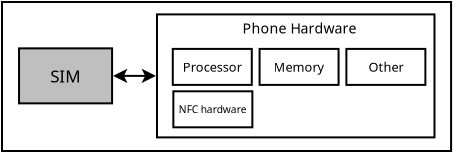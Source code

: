 <?xml version="1.0" encoding="UTF-8"?>
<dia:diagram xmlns:dia="http://www.lysator.liu.se/~alla/dia/">
  <dia:layer name="Background" visible="true" active="true">
    <dia:object type="Standard - Box" version="0" id="O0">
      <dia:attribute name="obj_pos">
        <dia:point val="16.045,3.6"/>
      </dia:attribute>
      <dia:attribute name="obj_bb">
        <dia:rectangle val="15.995,3.55;38.549,11.1"/>
      </dia:attribute>
      <dia:attribute name="elem_corner">
        <dia:point val="16.045,3.6"/>
      </dia:attribute>
      <dia:attribute name="elem_width">
        <dia:real val="22.454"/>
      </dia:attribute>
      <dia:attribute name="elem_height">
        <dia:real val="7.45"/>
      </dia:attribute>
      <dia:attribute name="show_background">
        <dia:boolean val="true"/>
      </dia:attribute>
    </dia:object>
    <dia:object type="Standard - Text" version="1" id="O1">
      <dia:attribute name="obj_pos">
        <dia:point val="30.6,6.303"/>
      </dia:attribute>
      <dia:attribute name="obj_bb">
        <dia:rectangle val="30.6,5.708;30.6,6.456"/>
      </dia:attribute>
      <dia:attribute name="text">
        <dia:composite type="text">
          <dia:attribute name="string">
            <dia:string>##</dia:string>
          </dia:attribute>
          <dia:attribute name="font">
            <dia:font family="sans" style="0" name="Helvetica"/>
          </dia:attribute>
          <dia:attribute name="height">
            <dia:real val="0.8"/>
          </dia:attribute>
          <dia:attribute name="pos">
            <dia:point val="30.6,6.303"/>
          </dia:attribute>
          <dia:attribute name="color">
            <dia:color val="#000000"/>
          </dia:attribute>
          <dia:attribute name="alignment">
            <dia:enum val="0"/>
          </dia:attribute>
        </dia:composite>
      </dia:attribute>
      <dia:attribute name="valign">
        <dia:enum val="3"/>
      </dia:attribute>
      <dia:connections>
        <dia:connection handle="0" to="O0" connection="1"/>
      </dia:connections>
    </dia:object>
    <dia:object type="Standard - Text" version="1" id="O2">
      <dia:attribute name="obj_pos">
        <dia:point val="30.6,6.303"/>
      </dia:attribute>
      <dia:attribute name="obj_bb">
        <dia:rectangle val="30.6,5.708;30.6,6.456"/>
      </dia:attribute>
      <dia:attribute name="text">
        <dia:composite type="text">
          <dia:attribute name="string">
            <dia:string>##</dia:string>
          </dia:attribute>
          <dia:attribute name="font">
            <dia:font family="sans" style="0" name="Helvetica"/>
          </dia:attribute>
          <dia:attribute name="height">
            <dia:real val="0.8"/>
          </dia:attribute>
          <dia:attribute name="pos">
            <dia:point val="30.6,6.303"/>
          </dia:attribute>
          <dia:attribute name="color">
            <dia:color val="#000000"/>
          </dia:attribute>
          <dia:attribute name="alignment">
            <dia:enum val="0"/>
          </dia:attribute>
        </dia:composite>
      </dia:attribute>
      <dia:attribute name="valign">
        <dia:enum val="3"/>
      </dia:attribute>
      <dia:connections>
        <dia:connection handle="0" to="O0" connection="1"/>
      </dia:connections>
    </dia:object>
    <dia:object type="Standard - Line" version="0" id="O3">
      <dia:attribute name="obj_pos">
        <dia:point val="23.744,7.294"/>
      </dia:attribute>
      <dia:attribute name="obj_bb">
        <dia:rectangle val="21.548,6.932;23.794,7.656"/>
      </dia:attribute>
      <dia:attribute name="conn_endpoints">
        <dia:point val="23.744,7.294"/>
        <dia:point val="21.598,7.294"/>
      </dia:attribute>
      <dia:attribute name="numcp">
        <dia:int val="1"/>
      </dia:attribute>
      <dia:attribute name="start_arrow">
        <dia:enum val="22"/>
      </dia:attribute>
      <dia:attribute name="start_arrow_length">
        <dia:real val="0.5"/>
      </dia:attribute>
      <dia:attribute name="start_arrow_width">
        <dia:real val="0.5"/>
      </dia:attribute>
      <dia:attribute name="end_arrow">
        <dia:enum val="22"/>
      </dia:attribute>
      <dia:attribute name="end_arrow_length">
        <dia:real val="0.5"/>
      </dia:attribute>
      <dia:attribute name="end_arrow_width">
        <dia:real val="0.5"/>
      </dia:attribute>
      <dia:connections>
        <dia:connection handle="0" to="O6" connection="8"/>
        <dia:connection handle="1" to="O4" connection="8"/>
      </dia:connections>
    </dia:object>
    <dia:group>
      <dia:object type="Standard - Box" version="0" id="O4">
        <dia:attribute name="obj_pos">
          <dia:point val="16.897,5.918"/>
        </dia:attribute>
        <dia:attribute name="obj_bb">
          <dia:rectangle val="16.847,5.868;21.6,8.718"/>
        </dia:attribute>
        <dia:attribute name="elem_corner">
          <dia:point val="16.897,5.918"/>
        </dia:attribute>
        <dia:attribute name="elem_width">
          <dia:real val="4.653"/>
        </dia:attribute>
        <dia:attribute name="elem_height">
          <dia:real val="2.75"/>
        </dia:attribute>
        <dia:attribute name="border_width">
          <dia:real val="0.1"/>
        </dia:attribute>
        <dia:attribute name="inner_color">
          <dia:color val="#bfbfbf"/>
        </dia:attribute>
        <dia:attribute name="show_background">
          <dia:boolean val="true"/>
        </dia:attribute>
      </dia:object>
      <dia:object type="Standard - Text" version="1" id="O5">
        <dia:attribute name="obj_pos">
          <dia:point val="19.224,7.293"/>
        </dia:attribute>
        <dia:attribute name="obj_bb">
          <dia:rectangle val="18.462,6.797;19.985,7.79"/>
        </dia:attribute>
        <dia:attribute name="text">
          <dia:composite type="text">
            <dia:attribute name="string">
              <dia:string>#SIM#</dia:string>
            </dia:attribute>
            <dia:attribute name="font">
              <dia:font family="sans" style="0" name="Helvetica"/>
            </dia:attribute>
            <dia:attribute name="height">
              <dia:real val="1.061"/>
            </dia:attribute>
            <dia:attribute name="pos">
              <dia:point val="19.224,7.587"/>
            </dia:attribute>
            <dia:attribute name="color">
              <dia:color val="#000000"/>
            </dia:attribute>
            <dia:attribute name="alignment">
              <dia:enum val="1"/>
            </dia:attribute>
          </dia:composite>
        </dia:attribute>
        <dia:attribute name="valign">
          <dia:enum val="2"/>
        </dia:attribute>
        <dia:connections>
          <dia:connection handle="0" to="O4" connection="8"/>
        </dia:connections>
      </dia:object>
    </dia:group>
    <dia:object type="Standard - Box" version="0" id="O6">
      <dia:attribute name="obj_pos">
        <dia:point val="23.794,4.22"/>
      </dia:attribute>
      <dia:attribute name="obj_bb">
        <dia:rectangle val="23.744,4.17;37.719,10.42"/>
      </dia:attribute>
      <dia:attribute name="elem_corner">
        <dia:point val="23.794,4.22"/>
      </dia:attribute>
      <dia:attribute name="elem_width">
        <dia:real val="13.875"/>
      </dia:attribute>
      <dia:attribute name="elem_height">
        <dia:real val="6.15"/>
      </dia:attribute>
      <dia:attribute name="show_background">
        <dia:boolean val="true"/>
      </dia:attribute>
    </dia:object>
    <dia:object type="Standard - Text" version="1" id="O7">
      <dia:attribute name="obj_pos">
        <dia:point val="30.919,5.171"/>
      </dia:attribute>
      <dia:attribute name="obj_bb">
        <dia:rectangle val="28.002,4.514;33.837,5.339"/>
      </dia:attribute>
      <dia:attribute name="text">
        <dia:composite type="text">
          <dia:attribute name="string">
            <dia:string>#Phone Hardware#</dia:string>
          </dia:attribute>
          <dia:attribute name="font">
            <dia:font family="sans" style="0" name="Helvetica"/>
          </dia:attribute>
          <dia:attribute name="height">
            <dia:real val="0.885"/>
          </dia:attribute>
          <dia:attribute name="pos">
            <dia:point val="30.919,5.171"/>
          </dia:attribute>
          <dia:attribute name="color">
            <dia:color val="#000000"/>
          </dia:attribute>
          <dia:attribute name="alignment">
            <dia:enum val="1"/>
          </dia:attribute>
        </dia:composite>
      </dia:attribute>
      <dia:attribute name="valign">
        <dia:enum val="3"/>
      </dia:attribute>
    </dia:object>
    <dia:group>
      <dia:object type="Standard - Box" version="0" id="O8">
        <dia:attribute name="obj_pos">
          <dia:point val="24.584,5.945"/>
        </dia:attribute>
        <dia:attribute name="obj_bb">
          <dia:rectangle val="24.534,5.895;28.584,7.795"/>
        </dia:attribute>
        <dia:attribute name="elem_corner">
          <dia:point val="24.584,5.945"/>
        </dia:attribute>
        <dia:attribute name="elem_width">
          <dia:real val="3.95"/>
        </dia:attribute>
        <dia:attribute name="elem_height">
          <dia:real val="1.8"/>
        </dia:attribute>
        <dia:attribute name="show_background">
          <dia:boolean val="true"/>
        </dia:attribute>
      </dia:object>
      <dia:object type="Standard - Text" version="1" id="O9">
        <dia:attribute name="obj_pos">
          <dia:point val="26.559,6.845"/>
        </dia:attribute>
        <dia:attribute name="obj_bb">
          <dia:rectangle val="25.018,6.471;28.1,7.219"/>
        </dia:attribute>
        <dia:attribute name="text">
          <dia:composite type="text">
            <dia:attribute name="string">
              <dia:string>#Processor#</dia:string>
            </dia:attribute>
            <dia:attribute name="font">
              <dia:font family="sans" style="0" name="Helvetica"/>
            </dia:attribute>
            <dia:attribute name="height">
              <dia:real val="0.8"/>
            </dia:attribute>
            <dia:attribute name="pos">
              <dia:point val="26.559,7.066"/>
            </dia:attribute>
            <dia:attribute name="color">
              <dia:color val="#000000"/>
            </dia:attribute>
            <dia:attribute name="alignment">
              <dia:enum val="1"/>
            </dia:attribute>
          </dia:composite>
        </dia:attribute>
        <dia:attribute name="valign">
          <dia:enum val="2"/>
        </dia:attribute>
        <dia:connections>
          <dia:connection handle="0" to="O8" connection="8"/>
        </dia:connections>
      </dia:object>
    </dia:group>
    <dia:group>
      <dia:object type="Standard - Box" version="0" id="O10">
        <dia:attribute name="obj_pos">
          <dia:point val="28.924,5.945"/>
        </dia:attribute>
        <dia:attribute name="obj_bb">
          <dia:rectangle val="28.874,5.895;32.924,7.795"/>
        </dia:attribute>
        <dia:attribute name="elem_corner">
          <dia:point val="28.924,5.945"/>
        </dia:attribute>
        <dia:attribute name="elem_width">
          <dia:real val="3.95"/>
        </dia:attribute>
        <dia:attribute name="elem_height">
          <dia:real val="1.8"/>
        </dia:attribute>
        <dia:attribute name="show_background">
          <dia:boolean val="true"/>
        </dia:attribute>
      </dia:object>
      <dia:object type="Standard - Text" version="1" id="O11">
        <dia:attribute name="obj_pos">
          <dia:point val="30.899,6.845"/>
        </dia:attribute>
        <dia:attribute name="obj_bb">
          <dia:rectangle val="29.596,6.471;32.201,7.219"/>
        </dia:attribute>
        <dia:attribute name="text">
          <dia:composite type="text">
            <dia:attribute name="string">
              <dia:string>#Memory#</dia:string>
            </dia:attribute>
            <dia:attribute name="font">
              <dia:font family="sans" style="0" name="Helvetica"/>
            </dia:attribute>
            <dia:attribute name="height">
              <dia:real val="0.8"/>
            </dia:attribute>
            <dia:attribute name="pos">
              <dia:point val="30.899,7.066"/>
            </dia:attribute>
            <dia:attribute name="color">
              <dia:color val="#000000"/>
            </dia:attribute>
            <dia:attribute name="alignment">
              <dia:enum val="1"/>
            </dia:attribute>
          </dia:composite>
        </dia:attribute>
        <dia:attribute name="valign">
          <dia:enum val="2"/>
        </dia:attribute>
        <dia:connections>
          <dia:connection handle="0" to="O10" connection="8"/>
        </dia:connections>
      </dia:object>
    </dia:group>
    <dia:group>
      <dia:object type="Standard - Box" version="0" id="O12">
        <dia:attribute name="obj_pos">
          <dia:point val="33.264,5.945"/>
        </dia:attribute>
        <dia:attribute name="obj_bb">
          <dia:rectangle val="33.214,5.895;37.264,7.795"/>
        </dia:attribute>
        <dia:attribute name="elem_corner">
          <dia:point val="33.264,5.945"/>
        </dia:attribute>
        <dia:attribute name="elem_width">
          <dia:real val="3.95"/>
        </dia:attribute>
        <dia:attribute name="elem_height">
          <dia:real val="1.8"/>
        </dia:attribute>
        <dia:attribute name="show_background">
          <dia:boolean val="true"/>
        </dia:attribute>
      </dia:object>
      <dia:object type="Standard - Text" version="1" id="O13">
        <dia:attribute name="obj_pos">
          <dia:point val="35.239,6.845"/>
        </dia:attribute>
        <dia:attribute name="obj_bb">
          <dia:rectangle val="34.33,6.471;36.147,7.219"/>
        </dia:attribute>
        <dia:attribute name="text">
          <dia:composite type="text">
            <dia:attribute name="string">
              <dia:string>#Other#</dia:string>
            </dia:attribute>
            <dia:attribute name="font">
              <dia:font family="sans" style="0" name="Helvetica"/>
            </dia:attribute>
            <dia:attribute name="height">
              <dia:real val="0.8"/>
            </dia:attribute>
            <dia:attribute name="pos">
              <dia:point val="35.239,7.066"/>
            </dia:attribute>
            <dia:attribute name="color">
              <dia:color val="#000000"/>
            </dia:attribute>
            <dia:attribute name="alignment">
              <dia:enum val="1"/>
            </dia:attribute>
          </dia:composite>
        </dia:attribute>
        <dia:attribute name="valign">
          <dia:enum val="2"/>
        </dia:attribute>
        <dia:connections>
          <dia:connection handle="0" to="O12" connection="8"/>
        </dia:connections>
      </dia:object>
    </dia:group>
    <dia:group>
      <dia:object type="Standard - Box" version="0" id="O14">
        <dia:attribute name="obj_pos">
          <dia:point val="24.613,8.065"/>
        </dia:attribute>
        <dia:attribute name="obj_bb">
          <dia:rectangle val="24.562,8.015;28.613,9.915"/>
        </dia:attribute>
        <dia:attribute name="elem_corner">
          <dia:point val="24.613,8.065"/>
        </dia:attribute>
        <dia:attribute name="elem_width">
          <dia:real val="3.95"/>
        </dia:attribute>
        <dia:attribute name="elem_height">
          <dia:real val="1.8"/>
        </dia:attribute>
        <dia:attribute name="show_background">
          <dia:boolean val="true"/>
        </dia:attribute>
      </dia:object>
      <dia:object type="Standard - Text" version="1" id="O15">
        <dia:attribute name="obj_pos">
          <dia:point val="26.587,8.965"/>
        </dia:attribute>
        <dia:attribute name="obj_bb">
          <dia:rectangle val="24.788,8.666;28.387,9.264"/>
        </dia:attribute>
        <dia:attribute name="text">
          <dia:composite type="text">
            <dia:attribute name="string">
              <dia:string>#NFC hardware#</dia:string>
            </dia:attribute>
            <dia:attribute name="font">
              <dia:font family="sans" style="0" name="Helvetica"/>
            </dia:attribute>
            <dia:attribute name="height">
              <dia:real val="0.638"/>
            </dia:attribute>
            <dia:attribute name="pos">
              <dia:point val="26.587,9.141"/>
            </dia:attribute>
            <dia:attribute name="color">
              <dia:color val="#000000"/>
            </dia:attribute>
            <dia:attribute name="alignment">
              <dia:enum val="1"/>
            </dia:attribute>
          </dia:composite>
        </dia:attribute>
        <dia:attribute name="valign">
          <dia:enum val="2"/>
        </dia:attribute>
        <dia:connections>
          <dia:connection handle="0" to="O14" connection="8"/>
        </dia:connections>
      </dia:object>
    </dia:group>
  </dia:layer>
</dia:diagram>
